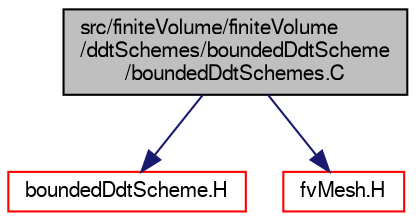 digraph "src/finiteVolume/finiteVolume/ddtSchemes/boundedDdtScheme/boundedDdtSchemes.C"
{
  bgcolor="transparent";
  edge [fontname="FreeSans",fontsize="10",labelfontname="FreeSans",labelfontsize="10"];
  node [fontname="FreeSans",fontsize="10",shape=record];
  Node0 [label="src/finiteVolume/finiteVolume\l/ddtSchemes/boundedDdtScheme\l/boundedDdtSchemes.C",height=0.2,width=0.4,color="black", fillcolor="grey75", style="filled", fontcolor="black"];
  Node0 -> Node1 [color="midnightblue",fontsize="10",style="solid",fontname="FreeSans"];
  Node1 [label="boundedDdtScheme.H",height=0.2,width=0.4,color="red",URL="$a02831.html"];
  Node0 -> Node122 [color="midnightblue",fontsize="10",style="solid",fontname="FreeSans"];
  Node122 [label="fvMesh.H",height=0.2,width=0.4,color="red",URL="$a03533.html"];
}
